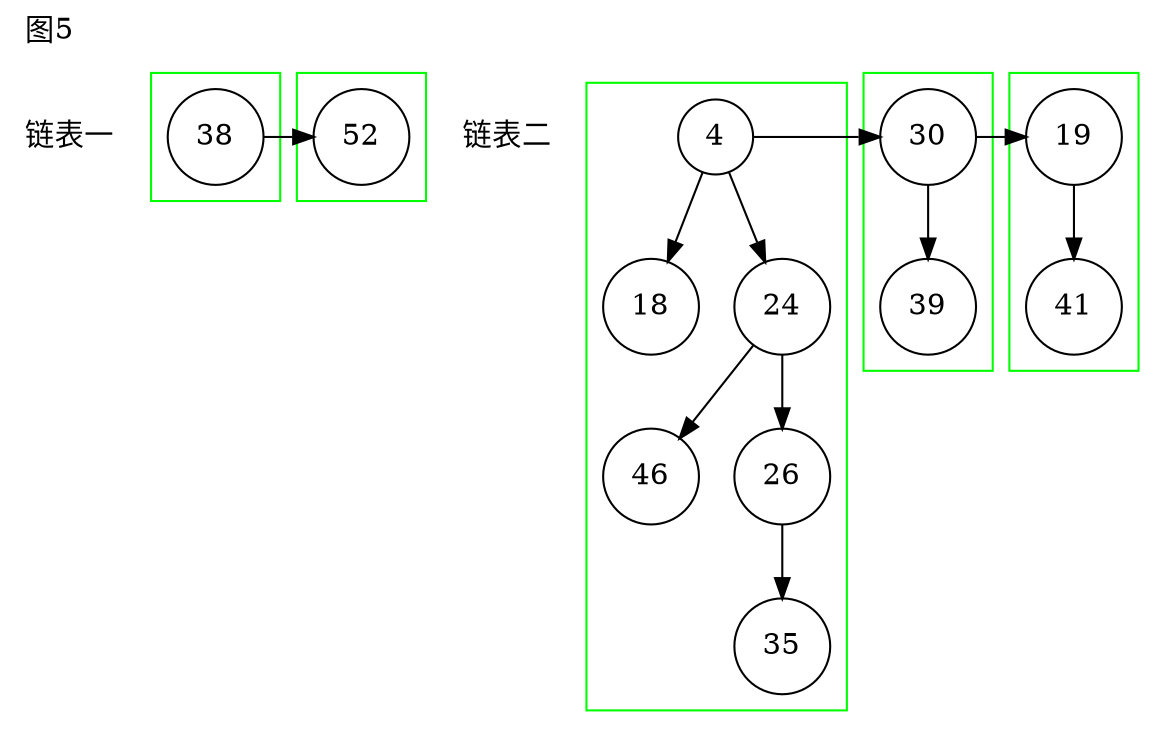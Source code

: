 digraph g{
node[shape=circle];
label="图5";
labeljust=l;
labelloc=t;
nt1[label="链表一",shape=plaintext];
subgraph cluster_0 {
pencolor=green;label="";
n88[label=38];
}
subgraph cluster_1 {
pencolor=green;label="";
n89[label=52];
}
n88->n89[constraint=false];
nt2[label="链表二",shape=plaintext];
subgraph cluster_2 {
pencolor=green;label="";
n90[label=4];
n91[label=18];
n90->n91;
n92[label=24];
n90->n92;
n93[label=46];
n92->n93;
n94[label=26];
n92->n94;
n95[label=35];
n94->n95;
}
subgraph cluster_3 {
pencolor=green;label="";
n96[label=30];
n97[label=39];
n96->n97;
}
n90->n96[constraint=false];
subgraph cluster_4 {
pencolor=green;label="";
n98[label=19];
n99[label=41];
n98->n99;
}
n96->n98[constraint=false];
}
